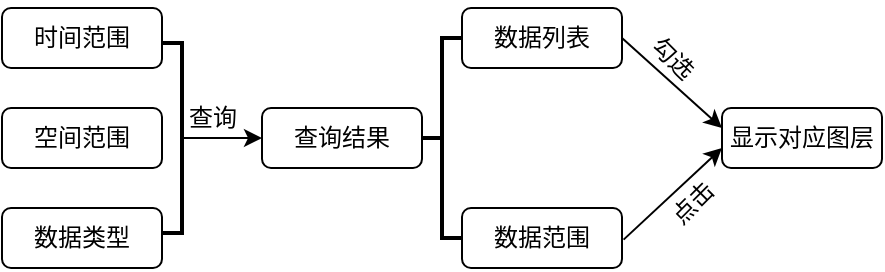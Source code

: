 <mxfile version="20.7.4" type="github">
  <diagram id="xqAPjbka55mVBrEuICDM" name="第 1 页">
    <mxGraphModel dx="744" dy="414" grid="1" gridSize="10" guides="1" tooltips="1" connect="1" arrows="1" fold="1" page="1" pageScale="1" pageWidth="827" pageHeight="1169" math="0" shadow="0">
      <root>
        <mxCell id="0" />
        <mxCell id="1" parent="0" />
        <mxCell id="Kna3-e6-a0S8VPZGYnq1-1" value="时间范围" style="rounded=1;whiteSpace=wrap;html=1;" vertex="1" parent="1">
          <mxGeometry x="160" y="260" width="80" height="30" as="geometry" />
        </mxCell>
        <mxCell id="Kna3-e6-a0S8VPZGYnq1-2" value="空间范围" style="rounded=1;whiteSpace=wrap;html=1;" vertex="1" parent="1">
          <mxGeometry x="160" y="310" width="80" height="30" as="geometry" />
        </mxCell>
        <mxCell id="Kna3-e6-a0S8VPZGYnq1-3" value="数据类型" style="rounded=1;whiteSpace=wrap;html=1;" vertex="1" parent="1">
          <mxGeometry x="160" y="360" width="80" height="30" as="geometry" />
        </mxCell>
        <mxCell id="Kna3-e6-a0S8VPZGYnq1-5" value="查询结果" style="rounded=1;whiteSpace=wrap;html=1;" vertex="1" parent="1">
          <mxGeometry x="290" y="310" width="80" height="30" as="geometry" />
        </mxCell>
        <mxCell id="Kna3-e6-a0S8VPZGYnq1-15" value="" style="edgeStyle=orthogonalEdgeStyle;rounded=0;orthogonalLoop=1;jettySize=auto;html=1;" edge="1" parent="1" source="Kna3-e6-a0S8VPZGYnq1-14">
          <mxGeometry relative="1" as="geometry">
            <mxPoint x="290" y="325" as="targetPoint" />
            <Array as="points" />
          </mxGeometry>
        </mxCell>
        <mxCell id="Kna3-e6-a0S8VPZGYnq1-14" value="" style="strokeWidth=2;html=1;shape=mxgraph.flowchart.annotation_1;align=left;pointerEvents=1;direction=west;" vertex="1" parent="1">
          <mxGeometry x="240" y="277.5" width="10" height="95" as="geometry" />
        </mxCell>
        <mxCell id="Kna3-e6-a0S8VPZGYnq1-16" value="" style="strokeWidth=2;html=1;shape=mxgraph.flowchart.annotation_2;align=left;labelPosition=right;pointerEvents=1;" vertex="1" parent="1">
          <mxGeometry x="370" y="275" width="20" height="100" as="geometry" />
        </mxCell>
        <mxCell id="Kna3-e6-a0S8VPZGYnq1-17" value="数据列表" style="rounded=1;whiteSpace=wrap;html=1;" vertex="1" parent="1">
          <mxGeometry x="390" y="260" width="80" height="30" as="geometry" />
        </mxCell>
        <mxCell id="Kna3-e6-a0S8VPZGYnq1-18" value="数据范围" style="rounded=1;whiteSpace=wrap;html=1;" vertex="1" parent="1">
          <mxGeometry x="390" y="360" width="80" height="30" as="geometry" />
        </mxCell>
        <mxCell id="Kna3-e6-a0S8VPZGYnq1-20" value="显示对应图层" style="rounded=1;whiteSpace=wrap;html=1;" vertex="1" parent="1">
          <mxGeometry x="520" y="310" width="80" height="30" as="geometry" />
        </mxCell>
        <mxCell id="Kna3-e6-a0S8VPZGYnq1-21" value="查询" style="text;html=1;align=center;verticalAlign=middle;resizable=0;points=[];autosize=1;strokeColor=none;fillColor=none;" vertex="1" parent="1">
          <mxGeometry x="240" y="300" width="50" height="30" as="geometry" />
        </mxCell>
        <mxCell id="Kna3-e6-a0S8VPZGYnq1-23" value="勾选" style="text;html=1;align=center;verticalAlign=middle;resizable=0;points=[];autosize=1;strokeColor=none;fillColor=none;rotation=45;" vertex="1" parent="1">
          <mxGeometry x="470" y="270" width="50" height="30" as="geometry" />
        </mxCell>
        <mxCell id="Kna3-e6-a0S8VPZGYnq1-24" value="" style="endArrow=classic;html=1;rounded=0;exitX=1.01;exitY=0.527;exitDx=0;exitDy=0;exitPerimeter=0;" edge="1" parent="1" source="Kna3-e6-a0S8VPZGYnq1-18">
          <mxGeometry width="50" height="50" relative="1" as="geometry">
            <mxPoint x="480" y="380" as="sourcePoint" />
            <mxPoint x="520" y="330" as="targetPoint" />
          </mxGeometry>
        </mxCell>
        <mxCell id="Kna3-e6-a0S8VPZGYnq1-26" value="" style="endArrow=classic;html=1;rounded=0;exitX=1;exitY=0.5;exitDx=0;exitDy=0;" edge="1" parent="1" source="Kna3-e6-a0S8VPZGYnq1-17">
          <mxGeometry width="50" height="50" relative="1" as="geometry">
            <mxPoint x="480.8" y="385.81" as="sourcePoint" />
            <mxPoint x="520" y="320" as="targetPoint" />
          </mxGeometry>
        </mxCell>
        <mxCell id="Kna3-e6-a0S8VPZGYnq1-27" value="点击" style="text;html=1;align=center;verticalAlign=middle;resizable=0;points=[];autosize=1;strokeColor=none;fillColor=none;rotation=-45;" vertex="1" parent="1">
          <mxGeometry x="480" y="342.5" width="50" height="30" as="geometry" />
        </mxCell>
      </root>
    </mxGraphModel>
  </diagram>
</mxfile>
